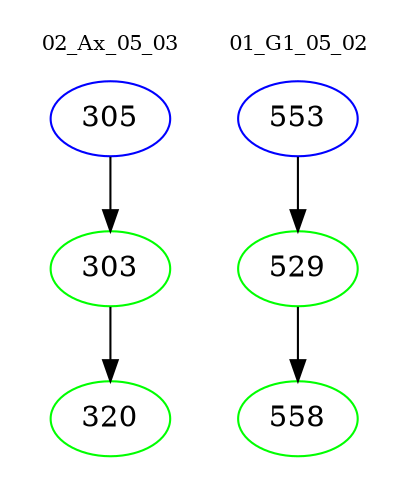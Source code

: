 digraph{
subgraph cluster_0 {
color = white
label = "02_Ax_05_03";
fontsize=10;
T0_305 [label="305", color="blue"]
T0_305 -> T0_303 [color="black"]
T0_303 [label="303", color="green"]
T0_303 -> T0_320 [color="black"]
T0_320 [label="320", color="green"]
}
subgraph cluster_1 {
color = white
label = "01_G1_05_02";
fontsize=10;
T1_553 [label="553", color="blue"]
T1_553 -> T1_529 [color="black"]
T1_529 [label="529", color="green"]
T1_529 -> T1_558 [color="black"]
T1_558 [label="558", color="green"]
}
}
